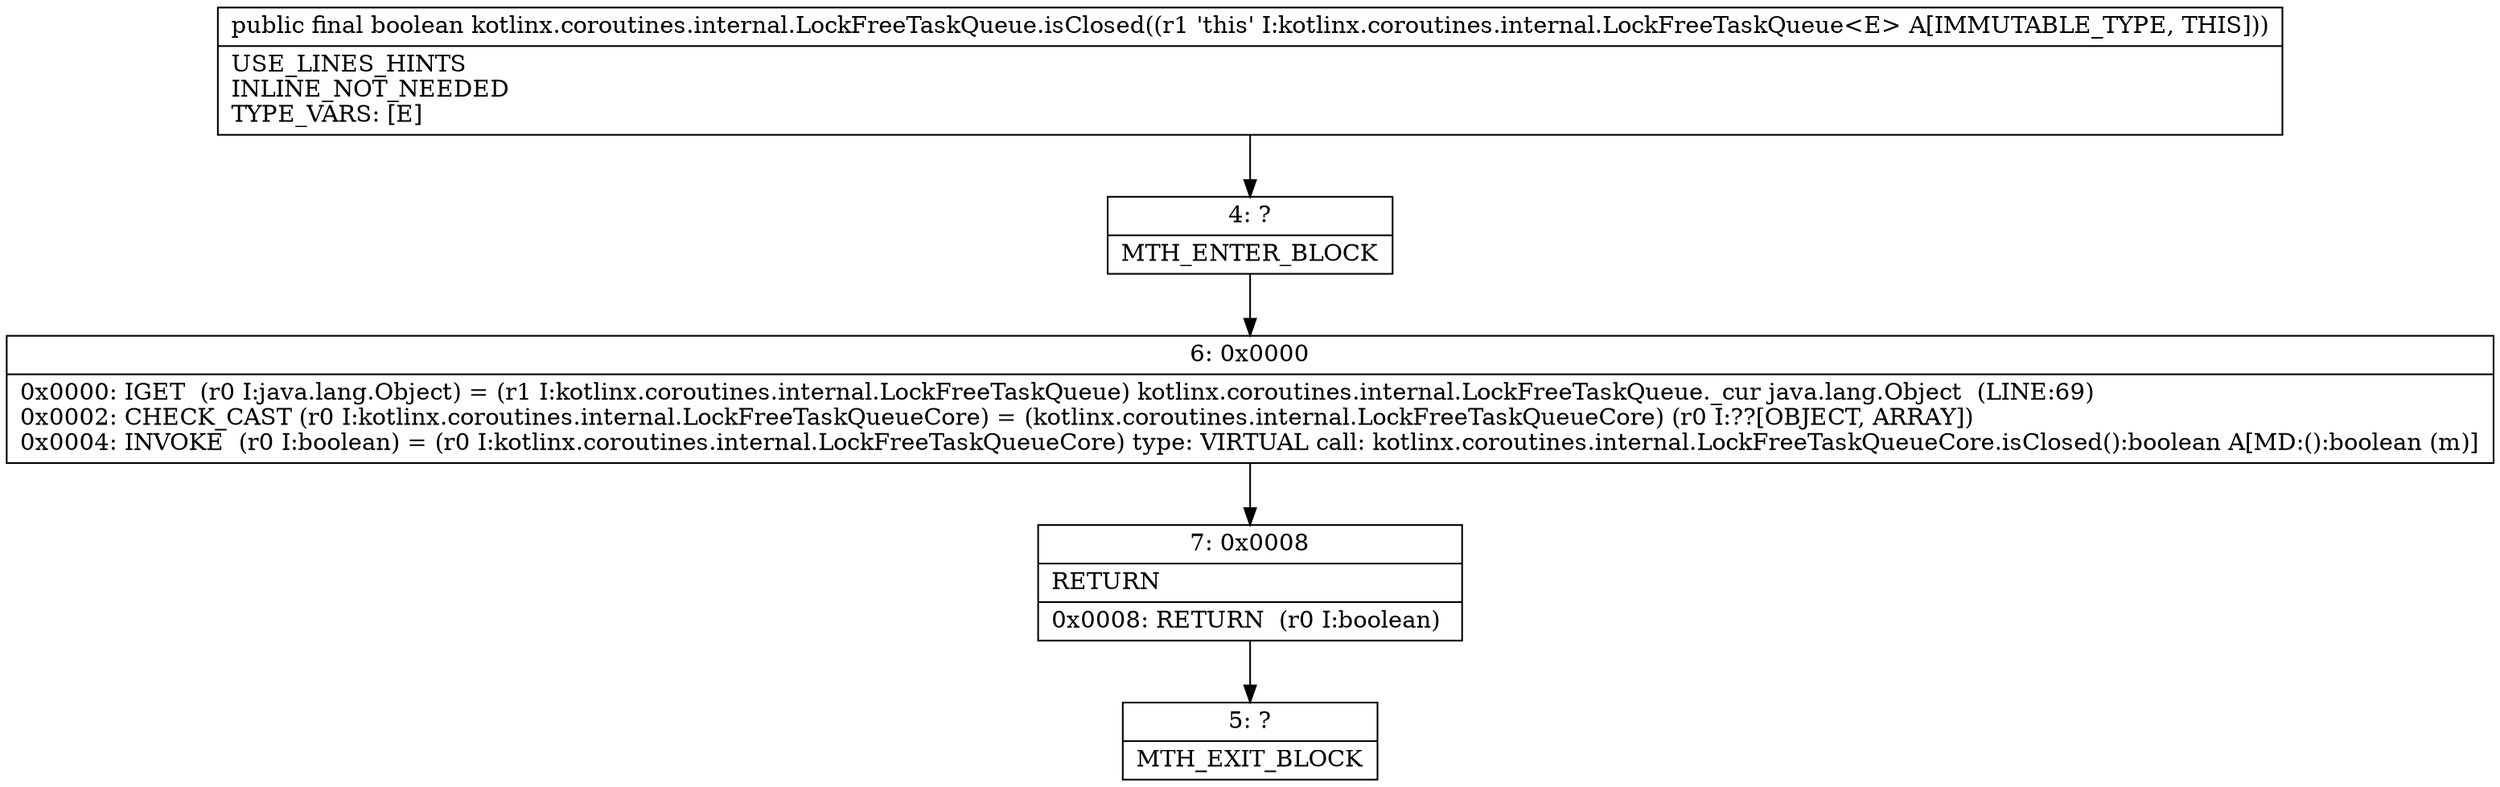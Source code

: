 digraph "CFG forkotlinx.coroutines.internal.LockFreeTaskQueue.isClosed()Z" {
Node_4 [shape=record,label="{4\:\ ?|MTH_ENTER_BLOCK\l}"];
Node_6 [shape=record,label="{6\:\ 0x0000|0x0000: IGET  (r0 I:java.lang.Object) = (r1 I:kotlinx.coroutines.internal.LockFreeTaskQueue) kotlinx.coroutines.internal.LockFreeTaskQueue._cur java.lang.Object  (LINE:69)\l0x0002: CHECK_CAST (r0 I:kotlinx.coroutines.internal.LockFreeTaskQueueCore) = (kotlinx.coroutines.internal.LockFreeTaskQueueCore) (r0 I:??[OBJECT, ARRAY]) \l0x0004: INVOKE  (r0 I:boolean) = (r0 I:kotlinx.coroutines.internal.LockFreeTaskQueueCore) type: VIRTUAL call: kotlinx.coroutines.internal.LockFreeTaskQueueCore.isClosed():boolean A[MD:():boolean (m)]\l}"];
Node_7 [shape=record,label="{7\:\ 0x0008|RETURN\l|0x0008: RETURN  (r0 I:boolean) \l}"];
Node_5 [shape=record,label="{5\:\ ?|MTH_EXIT_BLOCK\l}"];
MethodNode[shape=record,label="{public final boolean kotlinx.coroutines.internal.LockFreeTaskQueue.isClosed((r1 'this' I:kotlinx.coroutines.internal.LockFreeTaskQueue\<E\> A[IMMUTABLE_TYPE, THIS]))  | USE_LINES_HINTS\lINLINE_NOT_NEEDED\lTYPE_VARS: [E]\l}"];
MethodNode -> Node_4;Node_4 -> Node_6;
Node_6 -> Node_7;
Node_7 -> Node_5;
}

